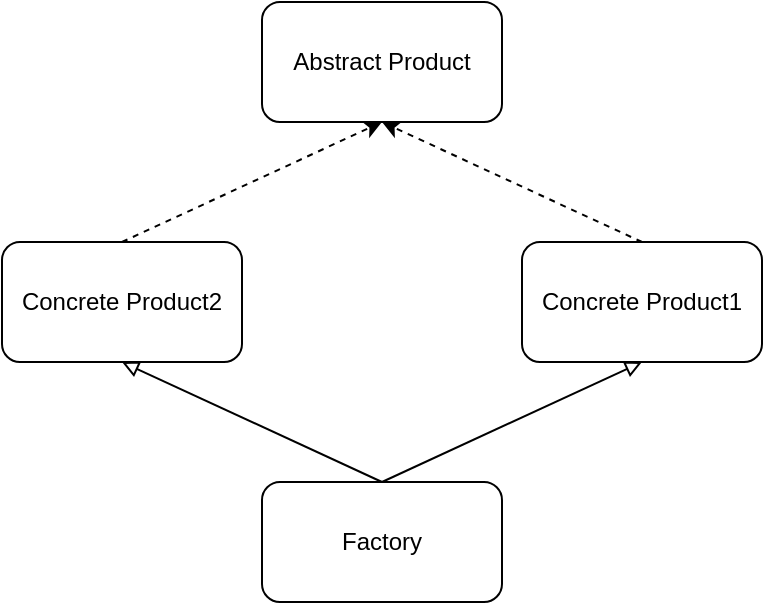 <mxfile version="10.6.7" type="device"><diagram id="NxJ7D2OegVz08OPzKJJD" name="第 1 页"><mxGraphModel dx="1058" dy="808" grid="1" gridSize="10" guides="1" tooltips="1" connect="1" arrows="1" fold="1" page="1" pageScale="1" pageWidth="827" pageHeight="1169" math="0" shadow="0"><root><mxCell id="0"/><mxCell id="1" parent="0"/><mxCell id="Hm6iR59oCJDuRhf2VCW_-1" value="Abstract Product" style="rounded=1;whiteSpace=wrap;html=1;" vertex="1" parent="1"><mxGeometry x="330" y="80" width="120" height="60" as="geometry"/></mxCell><mxCell id="Hm6iR59oCJDuRhf2VCW_-2" value="Concrete Product1" style="rounded=1;whiteSpace=wrap;html=1;" vertex="1" parent="1"><mxGeometry x="460" y="200" width="120" height="60" as="geometry"/></mxCell><mxCell id="Hm6iR59oCJDuRhf2VCW_-3" value="Factory" style="rounded=1;whiteSpace=wrap;html=1;" vertex="1" parent="1"><mxGeometry x="330" y="320" width="120" height="60" as="geometry"/></mxCell><mxCell id="Hm6iR59oCJDuRhf2VCW_-7" value="Concrete Product2" style="rounded=1;whiteSpace=wrap;html=1;" vertex="1" parent="1"><mxGeometry x="200" y="200" width="120" height="60" as="geometry"/></mxCell><mxCell id="Hm6iR59oCJDuRhf2VCW_-9" value="" style="endArrow=classic;html=1;exitX=0.5;exitY=0;exitDx=0;exitDy=0;entryX=0.5;entryY=1;entryDx=0;entryDy=0;dashed=1;" edge="1" parent="1" source="Hm6iR59oCJDuRhf2VCW_-7" target="Hm6iR59oCJDuRhf2VCW_-1"><mxGeometry width="50" height="50" relative="1" as="geometry"><mxPoint x="380" y="210" as="sourcePoint"/><mxPoint x="430" y="160" as="targetPoint"/></mxGeometry></mxCell><mxCell id="Hm6iR59oCJDuRhf2VCW_-10" value="" style="endArrow=classic;html=1;exitX=0.5;exitY=0;exitDx=0;exitDy=0;entryX=0.5;entryY=1;entryDx=0;entryDy=0;dashed=1;" edge="1" parent="1" source="Hm6iR59oCJDuRhf2VCW_-2" target="Hm6iR59oCJDuRhf2VCW_-1"><mxGeometry width="50" height="50" relative="1" as="geometry"><mxPoint x="600" y="130" as="sourcePoint"/><mxPoint x="730" y="70" as="targetPoint"/></mxGeometry></mxCell><mxCell id="Hm6iR59oCJDuRhf2VCW_-12" value="" style="endArrow=block;html=1;endFill=0;exitX=0.5;exitY=0;exitDx=0;exitDy=0;entryX=0.5;entryY=1;entryDx=0;entryDy=0;" edge="1" parent="1" source="Hm6iR59oCJDuRhf2VCW_-3" target="Hm6iR59oCJDuRhf2VCW_-2"><mxGeometry width="50" height="50" relative="1" as="geometry"><mxPoint x="640" y="370" as="sourcePoint"/><mxPoint x="690" y="320" as="targetPoint"/></mxGeometry></mxCell><mxCell id="Hm6iR59oCJDuRhf2VCW_-13" value="" style="endArrow=block;html=1;endFill=0;entryX=0.5;entryY=1;entryDx=0;entryDy=0;exitX=0.5;exitY=0;exitDx=0;exitDy=0;" edge="1" parent="1" source="Hm6iR59oCJDuRhf2VCW_-3" target="Hm6iR59oCJDuRhf2VCW_-7"><mxGeometry width="50" height="50" relative="1" as="geometry"><mxPoint x="390" y="330" as="sourcePoint"/><mxPoint x="530" y="270" as="targetPoint"/></mxGeometry></mxCell></root></mxGraphModel></diagram></mxfile>